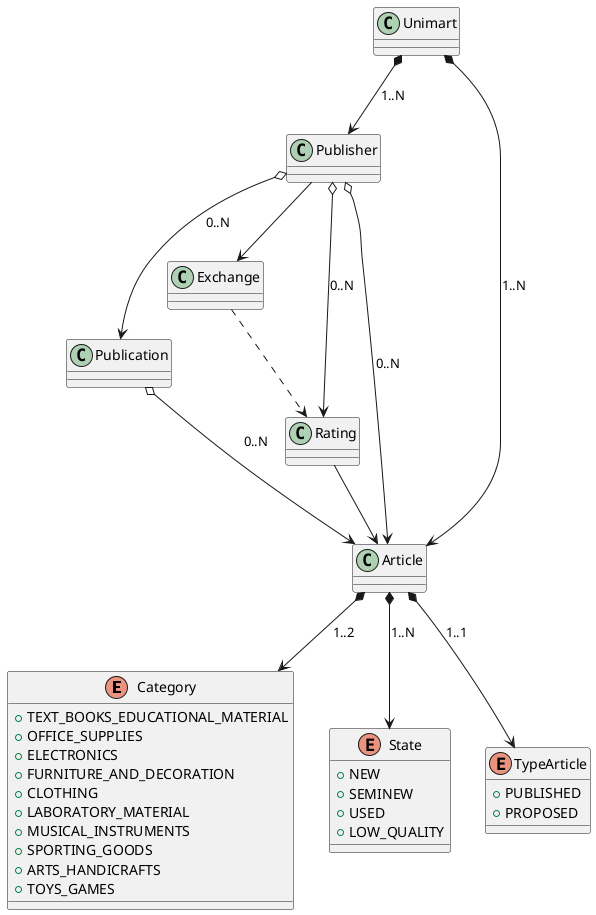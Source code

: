 @startuml domain-model

!define ZERO_TO_ONE 0..1
!define ZERO_TO_MANY 0..N
!define ONE_TO_ONE 1..1
!define ONE_TO_TWO 1..2
!define ONE_TO_MANY 1..N
!define EMPTY ""

!define compositionRelation(all, part, cardinality) all *--> part: cardinality

!define associationRelation(client, server, cardinality) client --> server: cardinality

!define aggregationRelation(whole, part, cardinality) whole o--> part: cardinality

!define useRelation(user, used, cardinality) user ..> used: cardinality

!define inheritanceRelation(child, parent, cardinality) child <|-- parent: cardinality

enum Category {
    + TEXT_BOOKS_EDUCATIONAL_MATERIAL
    + OFFICE_SUPPLIES
    + ELECTRONICS
    + FURNITURE_AND_DECORATION
    + CLOTHING
    + LABORATORY_MATERIAL
    + MUSICAL_INSTRUMENTS
    + SPORTING_GOODS
    + ARTS_HANDICRAFTS
    + TOYS_GAMES
}

enum State {
    + NEW
    + SEMINEW
    + USED
    + LOW_QUALITY
}

enum TypeArticle {
    + PUBLISHED
    + PROPOSED
}

compositionRelation(Unimart, Publisher, ONE_TO_MANY)
compositionRelation(Unimart, Article, ONE_TO_MANY)
aggregationRelation(Publisher, Rating,  ZERO_TO_MANY)
aggregationRelation(Publisher, Article, ZERO_TO_MANY)
associationRelation(Rating, Article, EMPTY)
compositionRelation(Article, Category, ONE_TO_TWO)
compositionRelation(Article, State, ONE_TO_MANY)
compositionRelation(Article, TypeArticle, ONE_TO_ONE)
aggregationRelation(Publisher, Publication, ZERO_TO_MANY)
aggregationRelation(Publication, Article, ZERO_TO_MANY)
associationRelation(Publisher, Exchange, EMPTY)
useRelation(Exchange, Rating, EMPTY)
@enduml